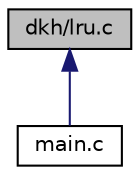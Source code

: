 digraph "dkh/lru.c"
{
  edge [fontname="Helvetica",fontsize="10",labelfontname="Helvetica",labelfontsize="10"];
  node [fontname="Helvetica",fontsize="10",shape=record];
  Node1 [label="dkh/lru.c",height=0.2,width=0.4,color="black", fillcolor="grey75", style="filled", fontcolor="black"];
  Node1 -> Node2 [dir="back",color="midnightblue",fontsize="10",style="solid"];
  Node2 [label="main.c",height=0.2,width=0.4,color="black", fillcolor="white", style="filled",URL="$main_8c.html",tooltip=": Main file "];
}
